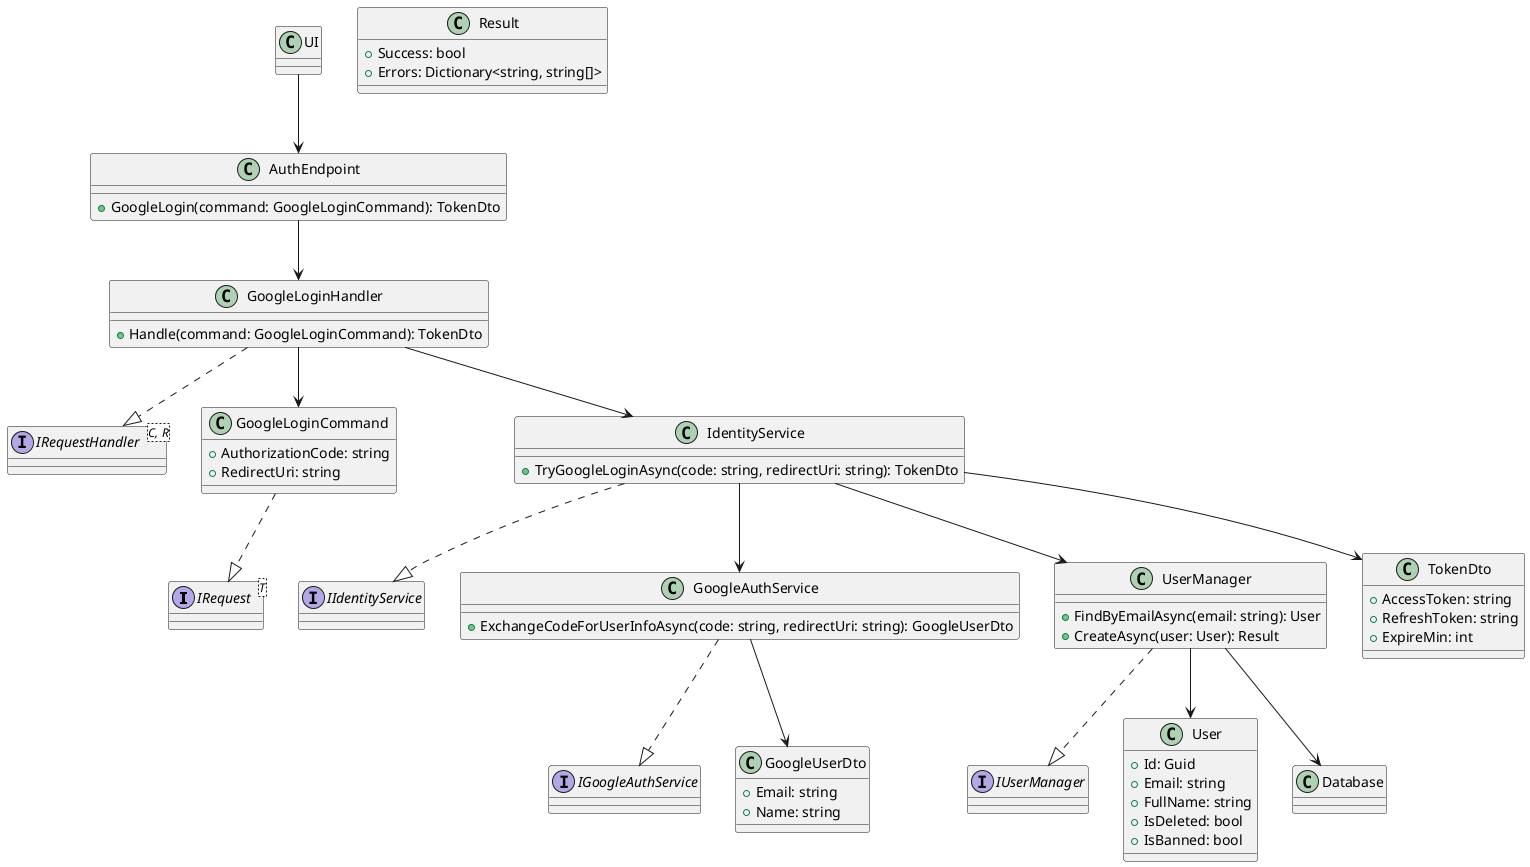 @startuml
interface IRequest<T>
interface IRequestHandler<C, R>
interface IIdentityService
interface IGoogleAuthService
interface IUserManager

class UI

class AuthEndpoint {
    +GoogleLogin(command: GoogleLoginCommand): TokenDto
}

class GoogleLoginHandler {
    +Handle(command: GoogleLoginCommand): TokenDto
}
GoogleLoginHandler ..|> IRequestHandler

class GoogleLoginCommand {
    +AuthorizationCode: string
    +RedirectUri: string
}
GoogleLoginCommand ..|> IRequest

class IdentityService {
    +TryGoogleLoginAsync(code: string, redirectUri: string): TokenDto
}
IdentityService ..|> IIdentityService

class GoogleAuthService {
    +ExchangeCodeForUserInfoAsync(code: string, redirectUri: string): GoogleUserDto
}
GoogleAuthService ..|> IGoogleAuthService

class GoogleUserDto {
    +Email: string
    +Name: string
}

class UserManager {
    +FindByEmailAsync(email: string): User
    +CreateAsync(user: User): Result
}
UserManager ..|> IUserManager

class User {
    +Id: Guid
    +Email: string
    +FullName: string
    +IsDeleted: bool
    +IsBanned: bool
}

class TokenDto {
    +AccessToken: string
    +RefreshToken: string
    +ExpireMin: int
}

class Result {
    +Success: bool
    +Errors: Dictionary<string, string[]>
}

class Database

UI --> AuthEndpoint
AuthEndpoint --> GoogleLoginHandler
GoogleLoginHandler --> GoogleLoginCommand
GoogleLoginHandler --> IdentityService
IdentityService --> GoogleAuthService
IdentityService --> UserManager
UserManager --> User
UserManager --> Database
IdentityService --> TokenDto
GoogleAuthService --> GoogleUserDto
@enduml